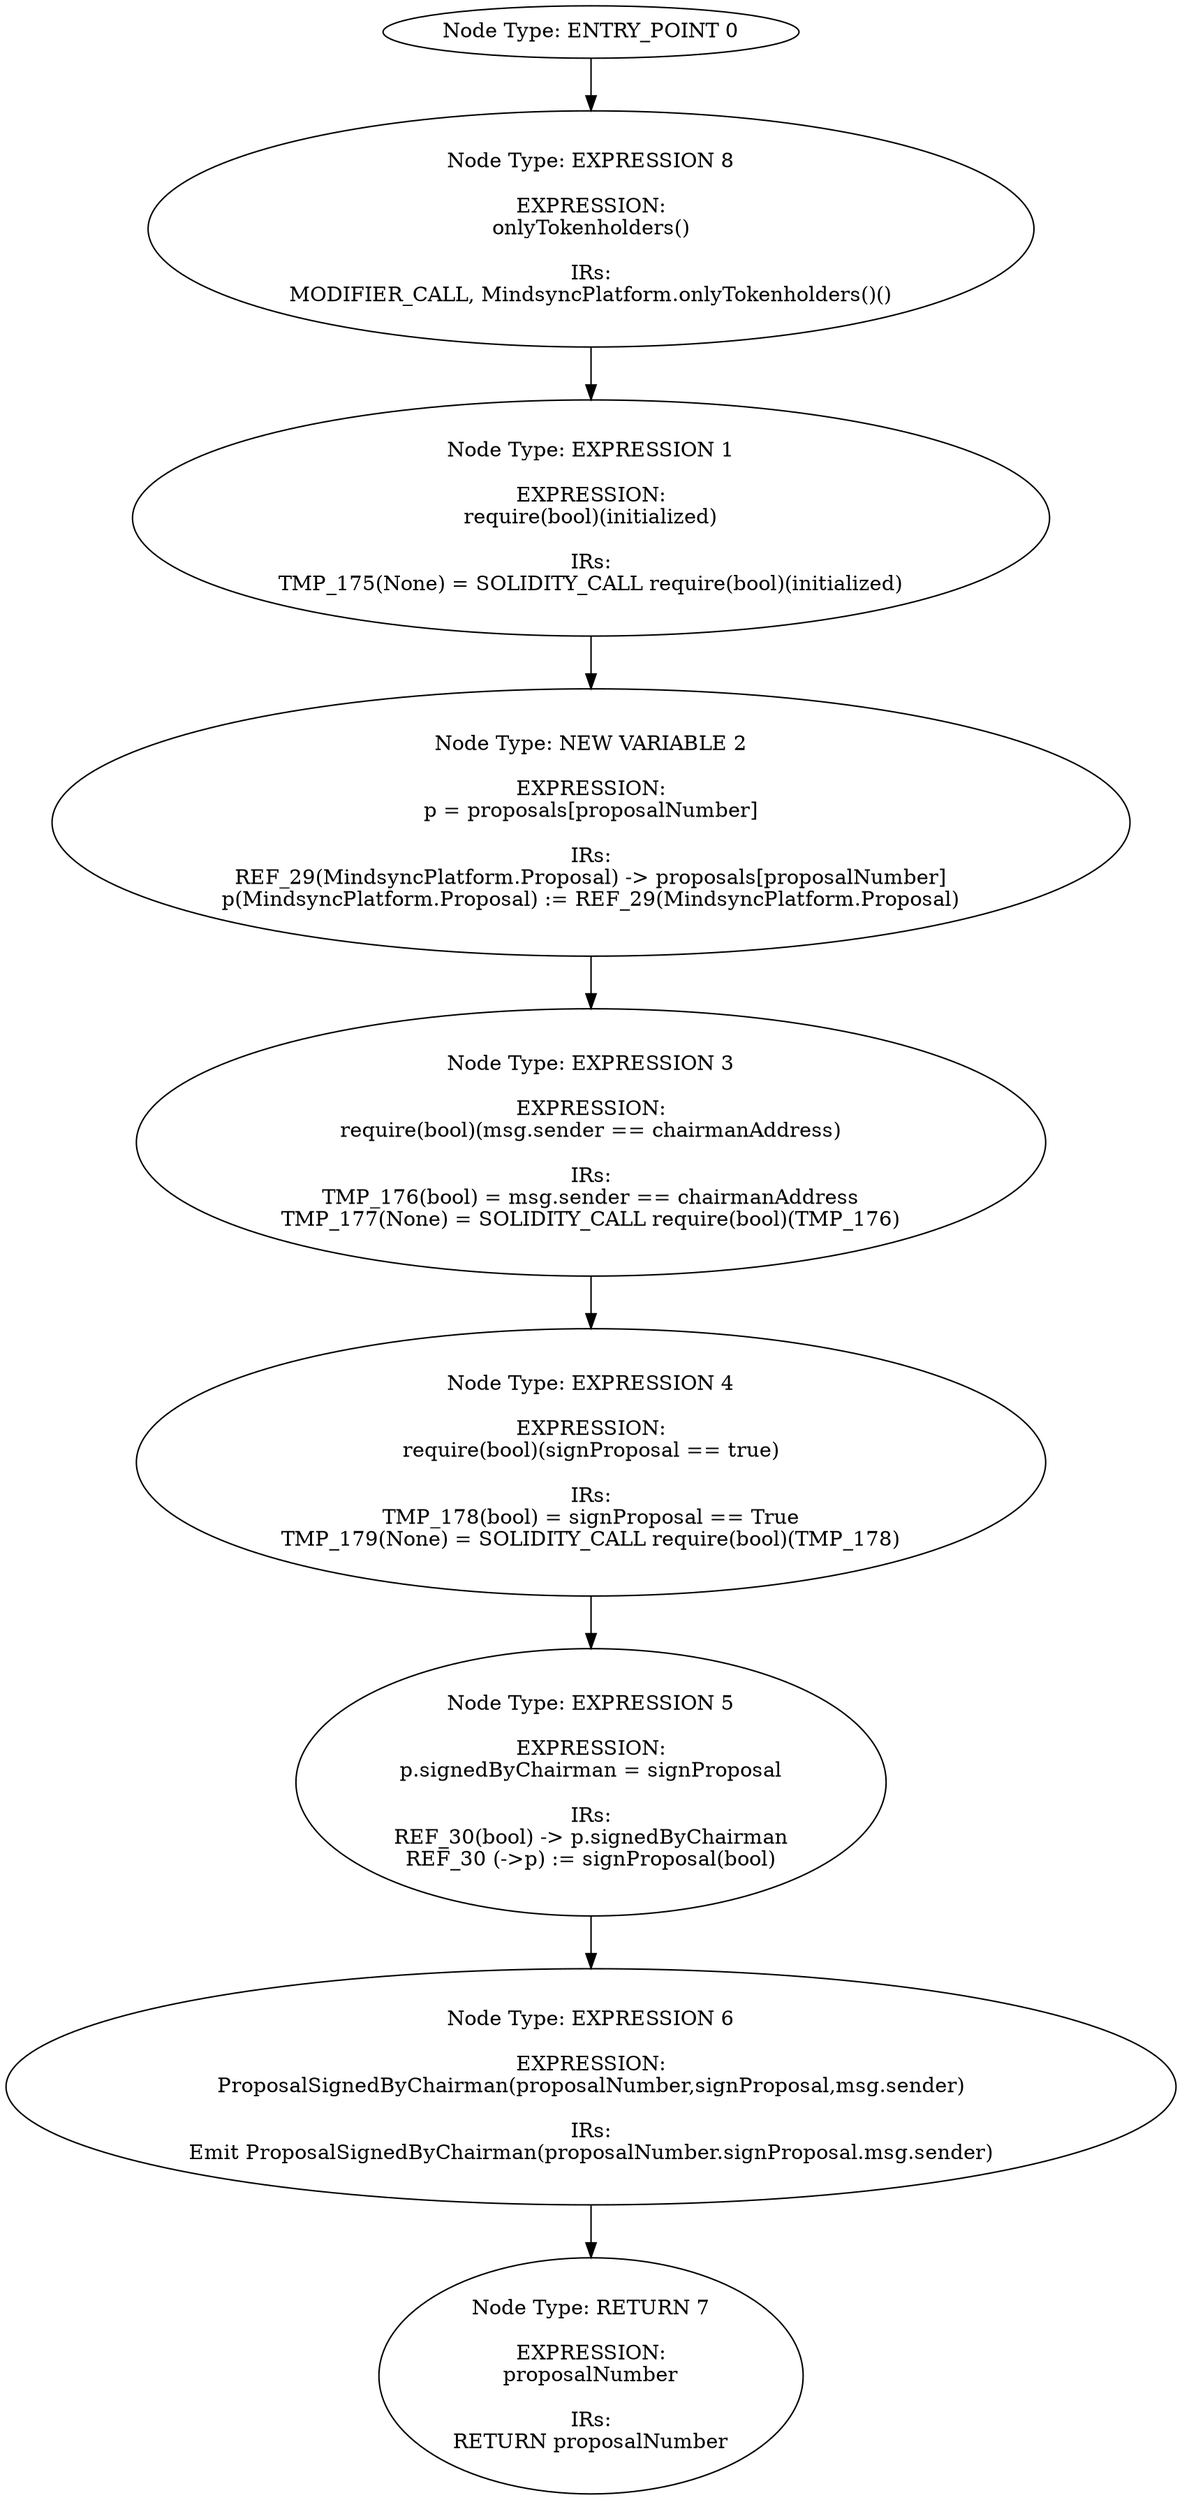 digraph{
0[label="Node Type: ENTRY_POINT 0
"];
0->8;
1[label="Node Type: EXPRESSION 1

EXPRESSION:
require(bool)(initialized)

IRs:
TMP_175(None) = SOLIDITY_CALL require(bool)(initialized)"];
1->2;
2[label="Node Type: NEW VARIABLE 2

EXPRESSION:
p = proposals[proposalNumber]

IRs:
REF_29(MindsyncPlatform.Proposal) -> proposals[proposalNumber]
p(MindsyncPlatform.Proposal) := REF_29(MindsyncPlatform.Proposal)"];
2->3;
3[label="Node Type: EXPRESSION 3

EXPRESSION:
require(bool)(msg.sender == chairmanAddress)

IRs:
TMP_176(bool) = msg.sender == chairmanAddress
TMP_177(None) = SOLIDITY_CALL require(bool)(TMP_176)"];
3->4;
4[label="Node Type: EXPRESSION 4

EXPRESSION:
require(bool)(signProposal == true)

IRs:
TMP_178(bool) = signProposal == True
TMP_179(None) = SOLIDITY_CALL require(bool)(TMP_178)"];
4->5;
5[label="Node Type: EXPRESSION 5

EXPRESSION:
p.signedByChairman = signProposal

IRs:
REF_30(bool) -> p.signedByChairman
REF_30 (->p) := signProposal(bool)"];
5->6;
6[label="Node Type: EXPRESSION 6

EXPRESSION:
ProposalSignedByChairman(proposalNumber,signProposal,msg.sender)

IRs:
Emit ProposalSignedByChairman(proposalNumber.signProposal.msg.sender)"];
6->7;
7[label="Node Type: RETURN 7

EXPRESSION:
proposalNumber

IRs:
RETURN proposalNumber"];
8[label="Node Type: EXPRESSION 8

EXPRESSION:
onlyTokenholders()

IRs:
MODIFIER_CALL, MindsyncPlatform.onlyTokenholders()()"];
8->1;
}
